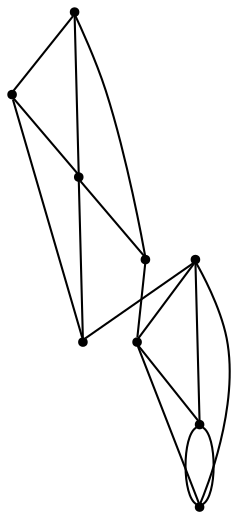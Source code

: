 graph {
  node [shape=point,comment="{\"directed\":false,\"doi\":\"10.1007/978-3-662-45803-7_17\",\"figure\":\"2 (2)\"}"]

  v0 [pos="732.7314099771395,1151.1803041201013"]
  v1 [pos="774.2717654830228,1124.4135608232566"]
  v2 [pos="797.2945962930003,1028.0783733694707"]
  v3 [pos="772.6184758475388,984.2471823825722"]
  v4 [pos="597.8966779455419,1094.2089922413852"]
  v5 [pos="616.3328750622806,1124.4135608232566"]
  v6 [pos="661.1297376272763,1153.8066998415168"]
  v7 [pos="616.78529053935,984.0929878653103"]
  v8 [pos="593.3558854576934,1027.8949175164246"]

  v0 -- v6 [id="-1",pos="732.7314099771395,1151.1803041201013 721.4540475398065,1157.0159072200972 708.6705039294503,1159.505472208656 695.3054696684419,1159.505472208656 683.3366952070473,1159.505472208656 671.8345483676511,1157.5091990820033 661.1297376272763,1153.8066998415168"]
  v1 -- v0 [id="-2",pos="774.2717654830228,1124.4135608232566 762.9496448246939,1136.5964226731762 749.0019772402069,1146.3823829288692 732.7314099771395,1151.1803041201013"]
  v1 -- v2 [id="-3",pos="774.2717654830228,1124.4135608232566 790.5462835337827,1105.5813316664803 800.5980420742177,1081.0817347139769 800.5980420742177,1054.2336819716281 800.5980420742176,1045.2009603973038 799.4602715967332,1036.4340587149545 797.2945962930003,1028.0783733694707"]
  v8 -- v2 [id="-4",pos="593.3558854576934,1027.8949175164246 797.2945962930003,1028.0783733694707 797.2945962930003,1028.0783733694707 797.2945962930003,1028.0783733694707"]
  v4 -- v6 [id="-5",pos="597.8966779455419,1094.2089922413852 605.3572625456237,1094.859357234985 605.3572625456237,1094.859357234985 605.3572625456237,1094.859357234985 612.8168132531481,1095.505523863016 627.735914668197,1096.8019918730472 638.1225583600137,1103.2970542431096 648.5092020518305,1109.7921802247715 654.3550532557987,1121.494106462804 657.4364984458879,1130.7739574371128 660.5178800118198,1140.0621415309602 660.8222579807119,1146.932448726653 661.1297376272763,1153.8066998415168"]
  v5 -- v0 [id="-6",pos="616.3328750622806,1124.4135608232566 732.7314099771395,1151.1803041201013 732.7314099771395,1151.1803041201013 732.7314099771395,1151.1803041201013"]
  v2 -- v7 [id="-7",pos="797.2945962930003,1028.0783733694707 616.78529053935,984.0929878653103 616.78529053935,984.0929878653103 616.78529053935,984.0929878653103"]
  v8 -- v3 [id="-8",pos="593.3558854576934,1027.8949175164246 772.6184758475388,984.2471823825722 772.6184758475388,984.2471823825722 772.6184758475388,984.2471823825722"]
  v8 -- v4 [id="-9",pos="593.3558854576934,1027.8949175164246 591.1683177069802,1036.297812258864 590.0128972626661,1045.130763344751 590.0128972626661,1054.2336819716281 590.0128972626661,1068.3899613165295 592.8072165244703,1081.8933280577635 597.8966779455419,1094.2089922413852"]
  v8 -- v7 [id="-10",pos="593.3558854576934,1027.8949175164246 597.5978577139873,1011.3625391305964 605.7608842751064,996.421004807178 616.78529053935,984.0929878653103"]
  v5 -- v1 [id="-11",pos="616.3328750622806,1124.4135608232566 774.2717654830228,1124.4135608232566 774.2717654830228,1124.4135608232566 774.2717654830228,1124.4135608232566"]
  v7 -- v3 [id="-14",pos="616.78529053935,984.0929878653103 772.6184758475388,984.2471823825722 772.6184758475388,984.2471823825722 772.6184758475388,984.2471823825722"]
  v3 -- v2 [id="-17",pos="772.6184758475388,984.2471823825722 784.6625944447771,996.0498525457042 793.0173468216701,1011.2481048031136 797.2945962930003,1028.0783733694707"]
  v6 -- v5 [id="-18",pos="661.1297376272763,1153.8066998415168 643.79461557371,1147.8900960979736 628.5149950462012,1137.5603457232028 616.3328750622806,1124.4135608232566"]
  v5 -- v4 [id="-19",pos="616.3328750622806,1124.4135608232566 608.7842508803626,1115.380795006671 602.4163640585439,1105.2733062566967 597.8966779455419,1094.2089922413852"]
  v7 -- v3 [id="-20",pos="616.78529053935,984.0929878653103 636.0665356476311,962.5319283955309 664.1000056212674,948.9618281230003 695.3054696684419,948.9618281230003 726.2580912807076,948.9618281230003 754.0918415437966,962.3148439736867 772.6184758475388,984.2471823825722"]
}